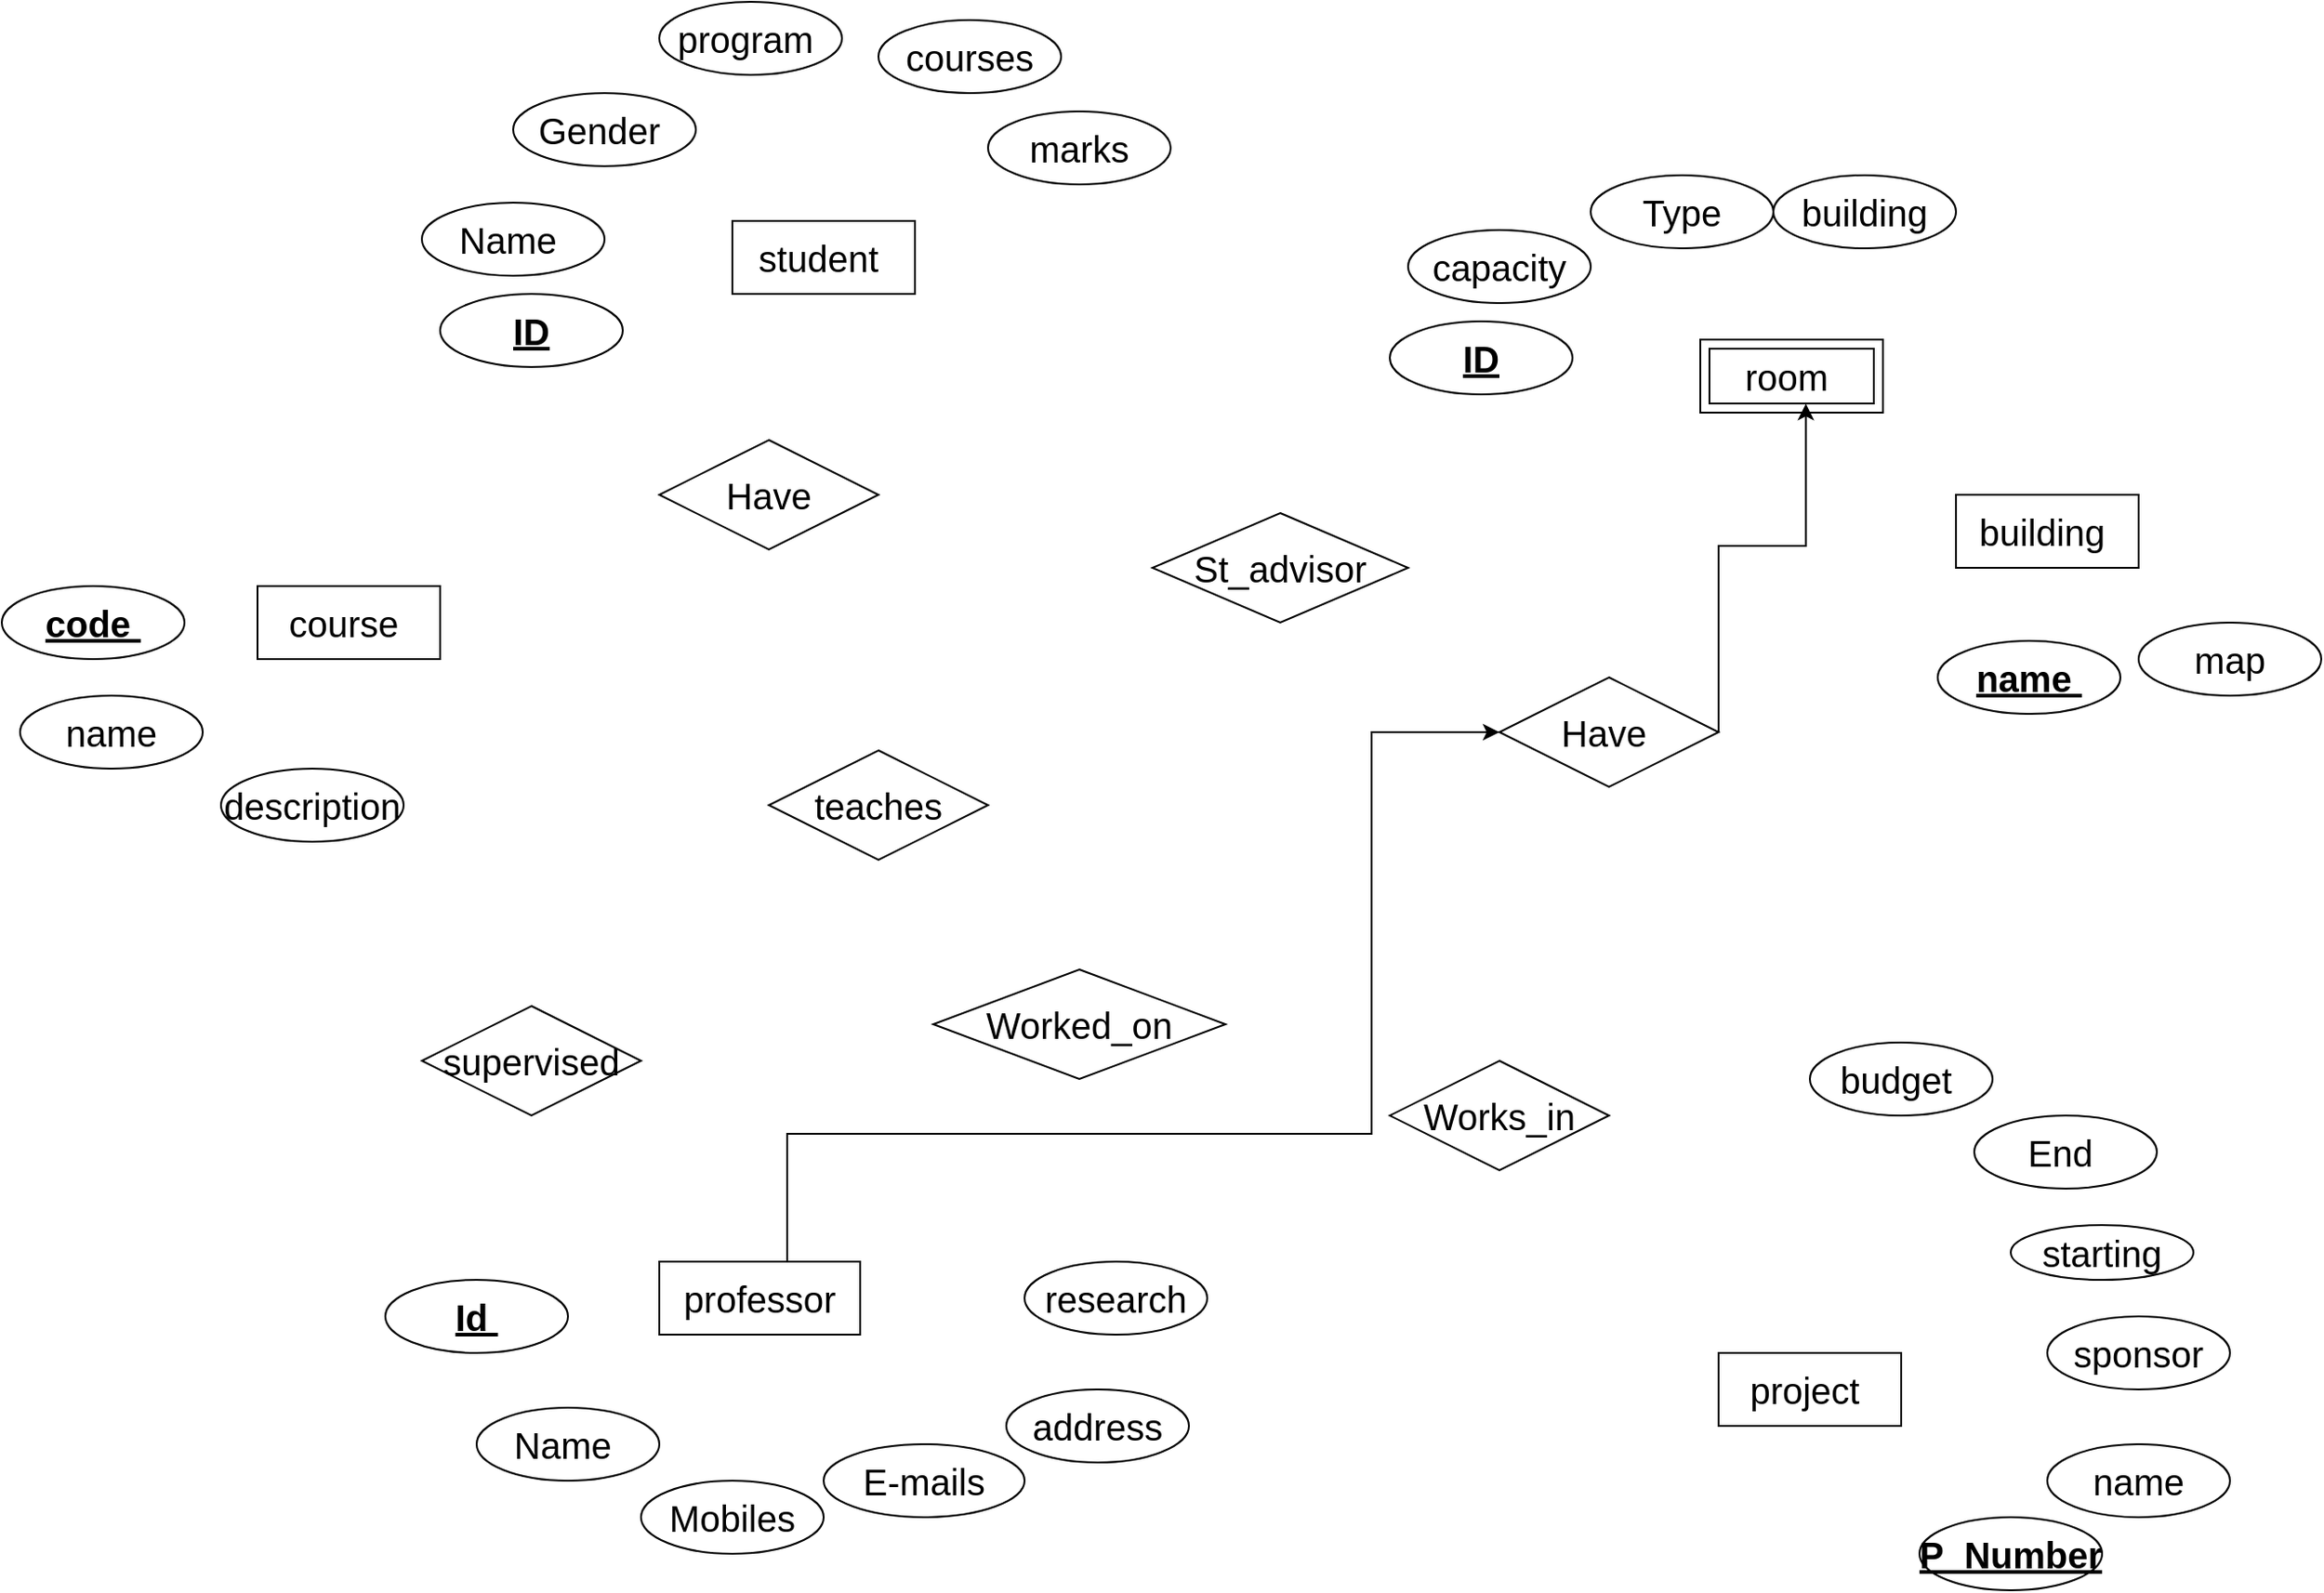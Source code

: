 <mxfile version="14.6.13" type="github">
  <diagram id="R2lEEEUBdFMjLlhIrx00" name="Page-1">
    <mxGraphModel dx="2274" dy="1814" grid="1" gridSize="10" guides="1" tooltips="1" connect="1" arrows="1" fold="1" page="1" pageScale="1" pageWidth="850" pageHeight="1100" math="0" shadow="0" extFonts="Permanent Marker^https://fonts.googleapis.com/css?family=Permanent+Marker">
      <root>
        <mxCell id="0" />
        <mxCell id="1" parent="0" />
        <mxCell id="NNV8wbCFqwEBxxj62G1I-64" style="edgeStyle=orthogonalEdgeStyle;rounded=0;orthogonalLoop=1;jettySize=auto;html=1;exitX=1;exitY=0;exitDx=0;exitDy=0;entryX=0;entryY=0.5;entryDx=0;entryDy=0;fontSize=20;" edge="1" parent="1" source="NNV8wbCFqwEBxxj62G1I-1" target="NNV8wbCFqwEBxxj62G1I-41">
          <mxGeometry relative="1" as="geometry">
            <Array as="points">
              <mxPoint x="240" y="370" />
              <mxPoint x="240" y="300" />
              <mxPoint x="560" y="300" />
              <mxPoint x="560" y="80" />
            </Array>
          </mxGeometry>
        </mxCell>
        <mxCell id="NNV8wbCFqwEBxxj62G1I-1" value="professor" style="whiteSpace=wrap;html=1;align=center;fontSize=20;fontStyle=0" vertex="1" parent="1">
          <mxGeometry x="170" y="370" width="110" height="40" as="geometry" />
        </mxCell>
        <mxCell id="NNV8wbCFqwEBxxj62G1I-3" value="building&amp;nbsp;" style="whiteSpace=wrap;html=1;align=center;fontSize=20;fontStyle=0" vertex="1" parent="1">
          <mxGeometry x="880" y="-50" width="100" height="40" as="geometry" />
        </mxCell>
        <mxCell id="NNV8wbCFqwEBxxj62G1I-4" value="student&amp;nbsp;" style="whiteSpace=wrap;html=1;align=center;fontSize=20;fontStyle=0" vertex="1" parent="1">
          <mxGeometry x="210" y="-200" width="100" height="40" as="geometry" />
        </mxCell>
        <mxCell id="NNV8wbCFqwEBxxj62G1I-5" value="project&amp;nbsp;" style="whiteSpace=wrap;html=1;align=center;fontSize=20;fontStyle=0" vertex="1" parent="1">
          <mxGeometry x="750" y="420" width="100" height="40" as="geometry" />
        </mxCell>
        <mxCell id="NNV8wbCFqwEBxxj62G1I-8" value="course&amp;nbsp;" style="whiteSpace=wrap;html=1;align=center;fontSize=20;fontStyle=0" vertex="1" parent="1">
          <mxGeometry x="-50" width="100" height="40" as="geometry" />
        </mxCell>
        <mxCell id="NNV8wbCFqwEBxxj62G1I-10" value="courses" style="ellipse;whiteSpace=wrap;html=1;align=center;fontSize=20;fontStyle=0" vertex="1" parent="1">
          <mxGeometry x="290" y="-310" width="100" height="40" as="geometry" />
        </mxCell>
        <mxCell id="NNV8wbCFqwEBxxj62G1I-11" value="program&amp;nbsp;" style="ellipse;whiteSpace=wrap;html=1;align=center;fontStyle=0;fontSize=20;" vertex="1" parent="1">
          <mxGeometry x="170" y="-320" width="100" height="40" as="geometry" />
        </mxCell>
        <mxCell id="NNV8wbCFqwEBxxj62G1I-12" value="Gender&amp;nbsp;" style="ellipse;whiteSpace=wrap;html=1;align=center;fontStyle=0;fontSize=20;" vertex="1" parent="1">
          <mxGeometry x="90" y="-270" width="100" height="40" as="geometry" />
        </mxCell>
        <mxCell id="NNV8wbCFqwEBxxj62G1I-13" value="Name&amp;nbsp;" style="ellipse;whiteSpace=wrap;html=1;align=center;fontStyle=0;fontSize=20;" vertex="1" parent="1">
          <mxGeometry x="40" y="-210" width="100" height="40" as="geometry" />
        </mxCell>
        <mxCell id="NNV8wbCFqwEBxxj62G1I-14" value="marks" style="ellipse;whiteSpace=wrap;html=1;align=center;fontStyle=0;fontSize=20;" vertex="1" parent="1">
          <mxGeometry x="350" y="-260" width="100" height="40" as="geometry" />
        </mxCell>
        <mxCell id="NNV8wbCFqwEBxxj62G1I-15" value="description" style="ellipse;whiteSpace=wrap;html=1;align=center;fontStyle=0;fontSize=20;" vertex="1" parent="1">
          <mxGeometry x="-70" y="100" width="100" height="40" as="geometry" />
        </mxCell>
        <mxCell id="NNV8wbCFqwEBxxj62G1I-16" value="code&amp;nbsp;" style="ellipse;whiteSpace=wrap;html=1;align=center;fontStyle=5;fontSize=20;" vertex="1" parent="1">
          <mxGeometry x="-190" width="100" height="40" as="geometry" />
        </mxCell>
        <mxCell id="NNV8wbCFqwEBxxj62G1I-17" value="name" style="ellipse;whiteSpace=wrap;html=1;align=center;fontStyle=0;fontSize=20;" vertex="1" parent="1">
          <mxGeometry x="-180" y="60" width="100" height="40" as="geometry" />
        </mxCell>
        <mxCell id="NNV8wbCFqwEBxxj62G1I-18" value="ID" style="ellipse;whiteSpace=wrap;html=1;align=center;fontSize=20;fontStyle=5" vertex="1" parent="1">
          <mxGeometry x="50" y="-160" width="100" height="40" as="geometry" />
        </mxCell>
        <mxCell id="NNV8wbCFqwEBxxj62G1I-19" value="Id&amp;nbsp;" style="ellipse;whiteSpace=wrap;html=1;align=center;fontSize=20;fontStyle=5" vertex="1" parent="1">
          <mxGeometry x="20" y="380" width="100" height="40" as="geometry" />
        </mxCell>
        <mxCell id="NNV8wbCFqwEBxxj62G1I-20" value="Mobiles" style="ellipse;whiteSpace=wrap;html=1;align=center;fontSize=20;" vertex="1" parent="1">
          <mxGeometry x="160" y="490" width="100" height="40" as="geometry" />
        </mxCell>
        <mxCell id="NNV8wbCFqwEBxxj62G1I-21" value="Name&amp;nbsp;" style="ellipse;whiteSpace=wrap;html=1;align=center;fontSize=20;" vertex="1" parent="1">
          <mxGeometry x="70" y="450" width="100" height="40" as="geometry" />
        </mxCell>
        <mxCell id="NNV8wbCFqwEBxxj62G1I-22" value="E-mails" style="ellipse;whiteSpace=wrap;html=1;align=center;fontSize=20;" vertex="1" parent="1">
          <mxGeometry x="260" y="470" width="110" height="40" as="geometry" />
        </mxCell>
        <mxCell id="NNV8wbCFqwEBxxj62G1I-23" value="address" style="ellipse;whiteSpace=wrap;html=1;align=center;fontSize=20;" vertex="1" parent="1">
          <mxGeometry x="360" y="440" width="100" height="40" as="geometry" />
        </mxCell>
        <mxCell id="NNV8wbCFqwEBxxj62G1I-24" value="research" style="ellipse;whiteSpace=wrap;html=1;align=center;fontSize=20;" vertex="1" parent="1">
          <mxGeometry x="370" y="370" width="100" height="40" as="geometry" />
        </mxCell>
        <mxCell id="NNV8wbCFqwEBxxj62G1I-25" value="map" style="ellipse;whiteSpace=wrap;html=1;align=center;fontSize=20;" vertex="1" parent="1">
          <mxGeometry x="980" y="20" width="100" height="40" as="geometry" />
        </mxCell>
        <mxCell id="NNV8wbCFqwEBxxj62G1I-26" value="&lt;u&gt;&lt;b&gt;name&amp;nbsp;&lt;/b&gt;&lt;/u&gt;" style="ellipse;whiteSpace=wrap;html=1;align=center;fontSize=20;" vertex="1" parent="1">
          <mxGeometry x="870" y="30" width="100" height="40" as="geometry" />
        </mxCell>
        <mxCell id="NNV8wbCFqwEBxxj62G1I-27" value="starting" style="ellipse;whiteSpace=wrap;html=1;align=center;fontSize=20;" vertex="1" parent="1">
          <mxGeometry x="910" y="350" width="100" height="30" as="geometry" />
        </mxCell>
        <mxCell id="NNV8wbCFqwEBxxj62G1I-28" value="sponsor" style="ellipse;whiteSpace=wrap;html=1;align=center;fontSize=20;" vertex="1" parent="1">
          <mxGeometry x="930" y="400" width="100" height="40" as="geometry" />
        </mxCell>
        <mxCell id="NNV8wbCFqwEBxxj62G1I-29" value="name" style="ellipse;whiteSpace=wrap;html=1;align=center;fontSize=20;" vertex="1" parent="1">
          <mxGeometry x="930" y="470" width="100" height="40" as="geometry" />
        </mxCell>
        <mxCell id="NNV8wbCFqwEBxxj62G1I-30" value="P_Number" style="ellipse;whiteSpace=wrap;html=1;align=center;fontSize=20;fontStyle=5" vertex="1" parent="1">
          <mxGeometry x="860" y="510" width="100" height="40" as="geometry" />
        </mxCell>
        <mxCell id="NNV8wbCFqwEBxxj62G1I-31" value="End&amp;nbsp;" style="ellipse;whiteSpace=wrap;html=1;align=center;fontSize=20;" vertex="1" parent="1">
          <mxGeometry x="890" y="290" width="100" height="40" as="geometry" />
        </mxCell>
        <mxCell id="NNV8wbCFqwEBxxj62G1I-32" value="budget&amp;nbsp;" style="ellipse;whiteSpace=wrap;html=1;align=center;fontSize=20;" vertex="1" parent="1">
          <mxGeometry x="800" y="250" width="100" height="40" as="geometry" />
        </mxCell>
        <mxCell id="NNV8wbCFqwEBxxj62G1I-33" value="Type" style="ellipse;whiteSpace=wrap;html=1;align=center;fontSize=20;" vertex="1" parent="1">
          <mxGeometry x="680" y="-225" width="100" height="40" as="geometry" />
        </mxCell>
        <mxCell id="NNV8wbCFqwEBxxj62G1I-34" value="building" style="ellipse;whiteSpace=wrap;html=1;align=center;fontSize=20;" vertex="1" parent="1">
          <mxGeometry x="780" y="-225" width="100" height="40" as="geometry" />
        </mxCell>
        <mxCell id="NNV8wbCFqwEBxxj62G1I-36" value="capacity" style="ellipse;whiteSpace=wrap;html=1;align=center;fontSize=20;" vertex="1" parent="1">
          <mxGeometry x="580" y="-195" width="100" height="40" as="geometry" />
        </mxCell>
        <mxCell id="NNV8wbCFqwEBxxj62G1I-38" value="ID" style="ellipse;whiteSpace=wrap;html=1;align=center;fontSize=20;fontStyle=5" vertex="1" parent="1">
          <mxGeometry x="570" y="-145" width="100" height="40" as="geometry" />
        </mxCell>
        <mxCell id="NNV8wbCFqwEBxxj62G1I-40" value="room&amp;nbsp;" style="shape=ext;margin=3;double=1;whiteSpace=wrap;html=1;align=center;fontSize=20;" vertex="1" parent="1">
          <mxGeometry x="740" y="-135" width="100" height="40" as="geometry" />
        </mxCell>
        <mxCell id="NNV8wbCFqwEBxxj62G1I-65" style="edgeStyle=orthogonalEdgeStyle;rounded=0;orthogonalLoop=1;jettySize=auto;html=1;fontSize=20;entryX=0.578;entryY=0.878;entryDx=0;entryDy=0;entryPerimeter=0;" edge="1" parent="1" source="NNV8wbCFqwEBxxj62G1I-41" target="NNV8wbCFqwEBxxj62G1I-40">
          <mxGeometry relative="1" as="geometry">
            <mxPoint x="800" y="-70.0" as="targetPoint" />
            <Array as="points">
              <mxPoint x="750" y="-22" />
              <mxPoint x="798" y="-22" />
            </Array>
          </mxGeometry>
        </mxCell>
        <mxCell id="NNV8wbCFqwEBxxj62G1I-41" value="Have&amp;nbsp;" style="shape=rhombus;perimeter=rhombusPerimeter;whiteSpace=wrap;html=1;align=center;fontSize=20;" vertex="1" parent="1">
          <mxGeometry x="630" y="50" width="120" height="60" as="geometry" />
        </mxCell>
        <mxCell id="NNV8wbCFqwEBxxj62G1I-42" value="teaches" style="shape=rhombus;perimeter=rhombusPerimeter;whiteSpace=wrap;html=1;align=center;fontSize=20;" vertex="1" parent="1">
          <mxGeometry x="230" y="90" width="120" height="60" as="geometry" />
        </mxCell>
        <mxCell id="NNV8wbCFqwEBxxj62G1I-43" value="supervised" style="shape=rhombus;perimeter=rhombusPerimeter;whiteSpace=wrap;html=1;align=center;fontSize=20;" vertex="1" parent="1">
          <mxGeometry x="40" y="230" width="120" height="60" as="geometry" />
        </mxCell>
        <mxCell id="NNV8wbCFqwEBxxj62G1I-44" value="Worked_on" style="shape=rhombus;perimeter=rhombusPerimeter;whiteSpace=wrap;html=1;align=center;fontSize=20;" vertex="1" parent="1">
          <mxGeometry x="320" y="210" width="160" height="60" as="geometry" />
        </mxCell>
        <mxCell id="NNV8wbCFqwEBxxj62G1I-45" value="Works_in" style="shape=rhombus;perimeter=rhombusPerimeter;whiteSpace=wrap;html=1;align=center;fontSize=20;" vertex="1" parent="1">
          <mxGeometry x="570" y="260" width="120" height="60" as="geometry" />
        </mxCell>
        <mxCell id="NNV8wbCFqwEBxxj62G1I-46" value="Have" style="shape=rhombus;perimeter=rhombusPerimeter;whiteSpace=wrap;html=1;align=center;fontSize=20;" vertex="1" parent="1">
          <mxGeometry x="170" y="-80" width="120" height="60" as="geometry" />
        </mxCell>
        <mxCell id="NNV8wbCFqwEBxxj62G1I-47" value="St_advisor" style="shape=rhombus;perimeter=rhombusPerimeter;whiteSpace=wrap;html=1;align=center;fontSize=20;" vertex="1" parent="1">
          <mxGeometry x="440" y="-40" width="140" height="60" as="geometry" />
        </mxCell>
      </root>
    </mxGraphModel>
  </diagram>
</mxfile>
